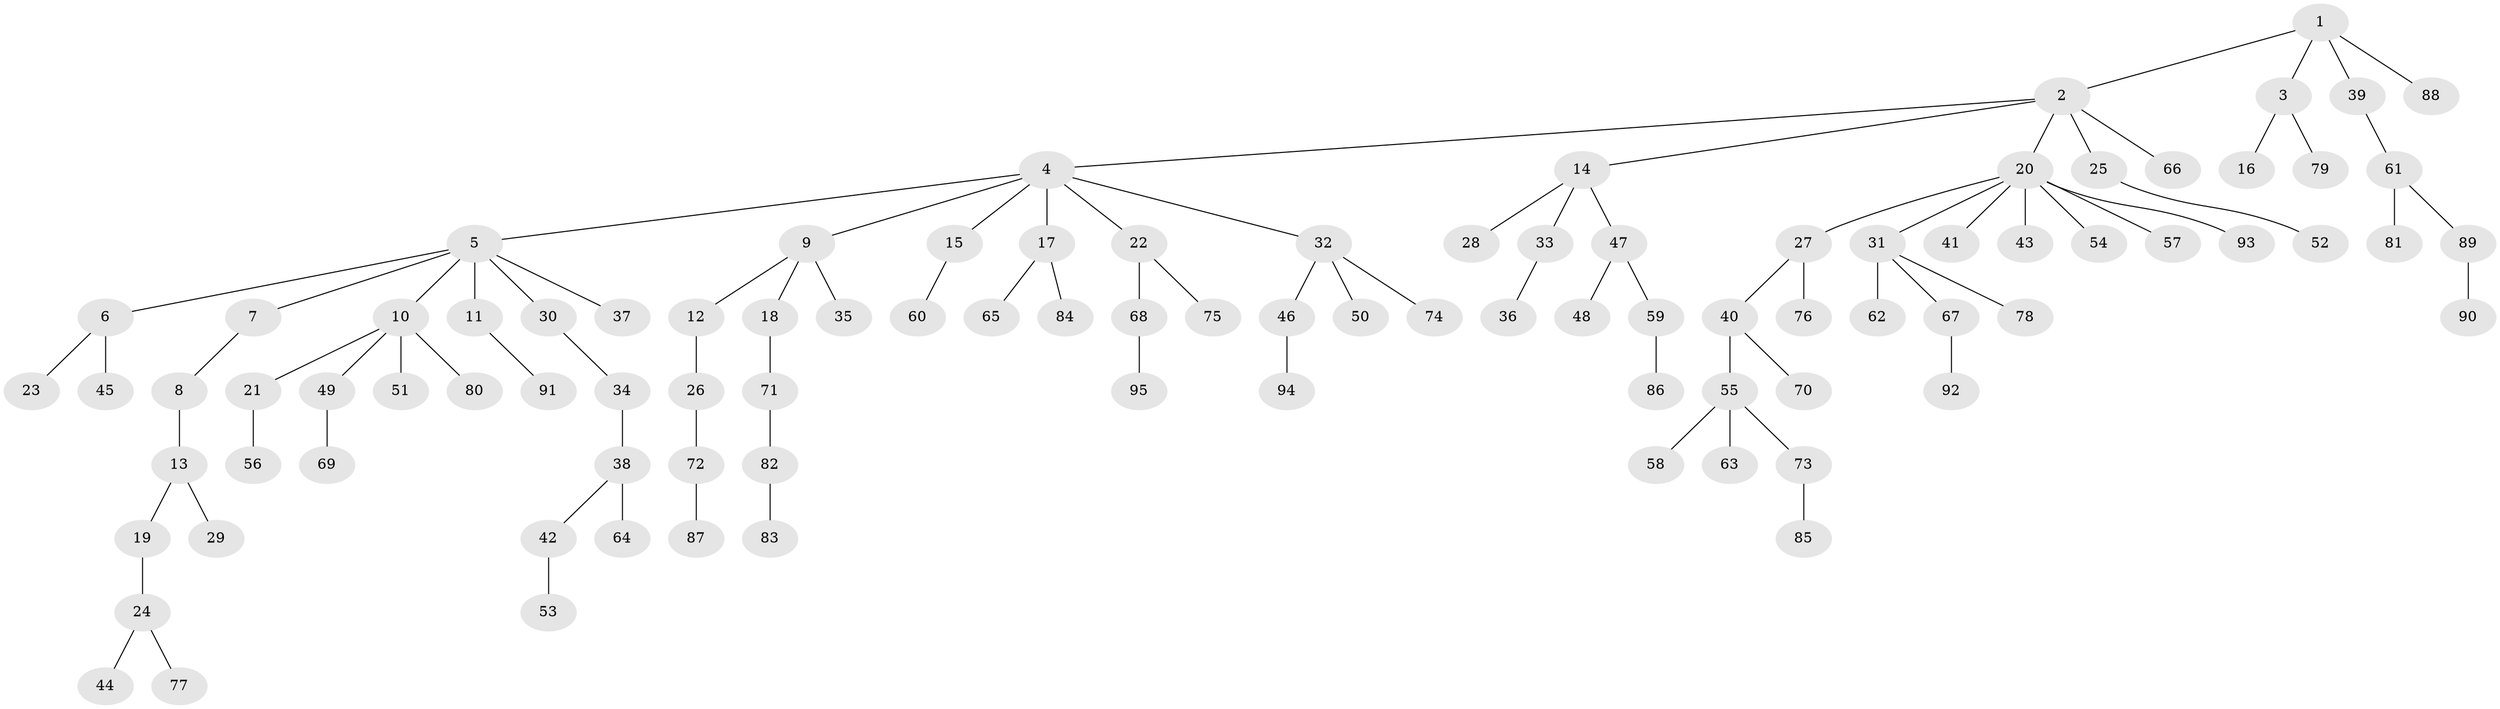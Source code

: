 // coarse degree distribution, {3: 0.1111111111111111, 11: 0.015873015873015872, 2: 0.20634920634920634, 7: 0.031746031746031744, 4: 0.06349206349206349, 1: 0.5714285714285714}
// Generated by graph-tools (version 1.1) at 2025/42/03/06/25 10:42:05]
// undirected, 95 vertices, 94 edges
graph export_dot {
graph [start="1"]
  node [color=gray90,style=filled];
  1;
  2;
  3;
  4;
  5;
  6;
  7;
  8;
  9;
  10;
  11;
  12;
  13;
  14;
  15;
  16;
  17;
  18;
  19;
  20;
  21;
  22;
  23;
  24;
  25;
  26;
  27;
  28;
  29;
  30;
  31;
  32;
  33;
  34;
  35;
  36;
  37;
  38;
  39;
  40;
  41;
  42;
  43;
  44;
  45;
  46;
  47;
  48;
  49;
  50;
  51;
  52;
  53;
  54;
  55;
  56;
  57;
  58;
  59;
  60;
  61;
  62;
  63;
  64;
  65;
  66;
  67;
  68;
  69;
  70;
  71;
  72;
  73;
  74;
  75;
  76;
  77;
  78;
  79;
  80;
  81;
  82;
  83;
  84;
  85;
  86;
  87;
  88;
  89;
  90;
  91;
  92;
  93;
  94;
  95;
  1 -- 2;
  1 -- 3;
  1 -- 39;
  1 -- 88;
  2 -- 4;
  2 -- 14;
  2 -- 20;
  2 -- 25;
  2 -- 66;
  3 -- 16;
  3 -- 79;
  4 -- 5;
  4 -- 9;
  4 -- 15;
  4 -- 17;
  4 -- 22;
  4 -- 32;
  5 -- 6;
  5 -- 7;
  5 -- 10;
  5 -- 11;
  5 -- 30;
  5 -- 37;
  6 -- 23;
  6 -- 45;
  7 -- 8;
  8 -- 13;
  9 -- 12;
  9 -- 18;
  9 -- 35;
  10 -- 21;
  10 -- 49;
  10 -- 51;
  10 -- 80;
  11 -- 91;
  12 -- 26;
  13 -- 19;
  13 -- 29;
  14 -- 28;
  14 -- 33;
  14 -- 47;
  15 -- 60;
  17 -- 65;
  17 -- 84;
  18 -- 71;
  19 -- 24;
  20 -- 27;
  20 -- 31;
  20 -- 41;
  20 -- 43;
  20 -- 54;
  20 -- 57;
  20 -- 93;
  21 -- 56;
  22 -- 68;
  22 -- 75;
  24 -- 44;
  24 -- 77;
  25 -- 52;
  26 -- 72;
  27 -- 40;
  27 -- 76;
  30 -- 34;
  31 -- 62;
  31 -- 67;
  31 -- 78;
  32 -- 46;
  32 -- 50;
  32 -- 74;
  33 -- 36;
  34 -- 38;
  38 -- 42;
  38 -- 64;
  39 -- 61;
  40 -- 55;
  40 -- 70;
  42 -- 53;
  46 -- 94;
  47 -- 48;
  47 -- 59;
  49 -- 69;
  55 -- 58;
  55 -- 63;
  55 -- 73;
  59 -- 86;
  61 -- 81;
  61 -- 89;
  67 -- 92;
  68 -- 95;
  71 -- 82;
  72 -- 87;
  73 -- 85;
  82 -- 83;
  89 -- 90;
}
